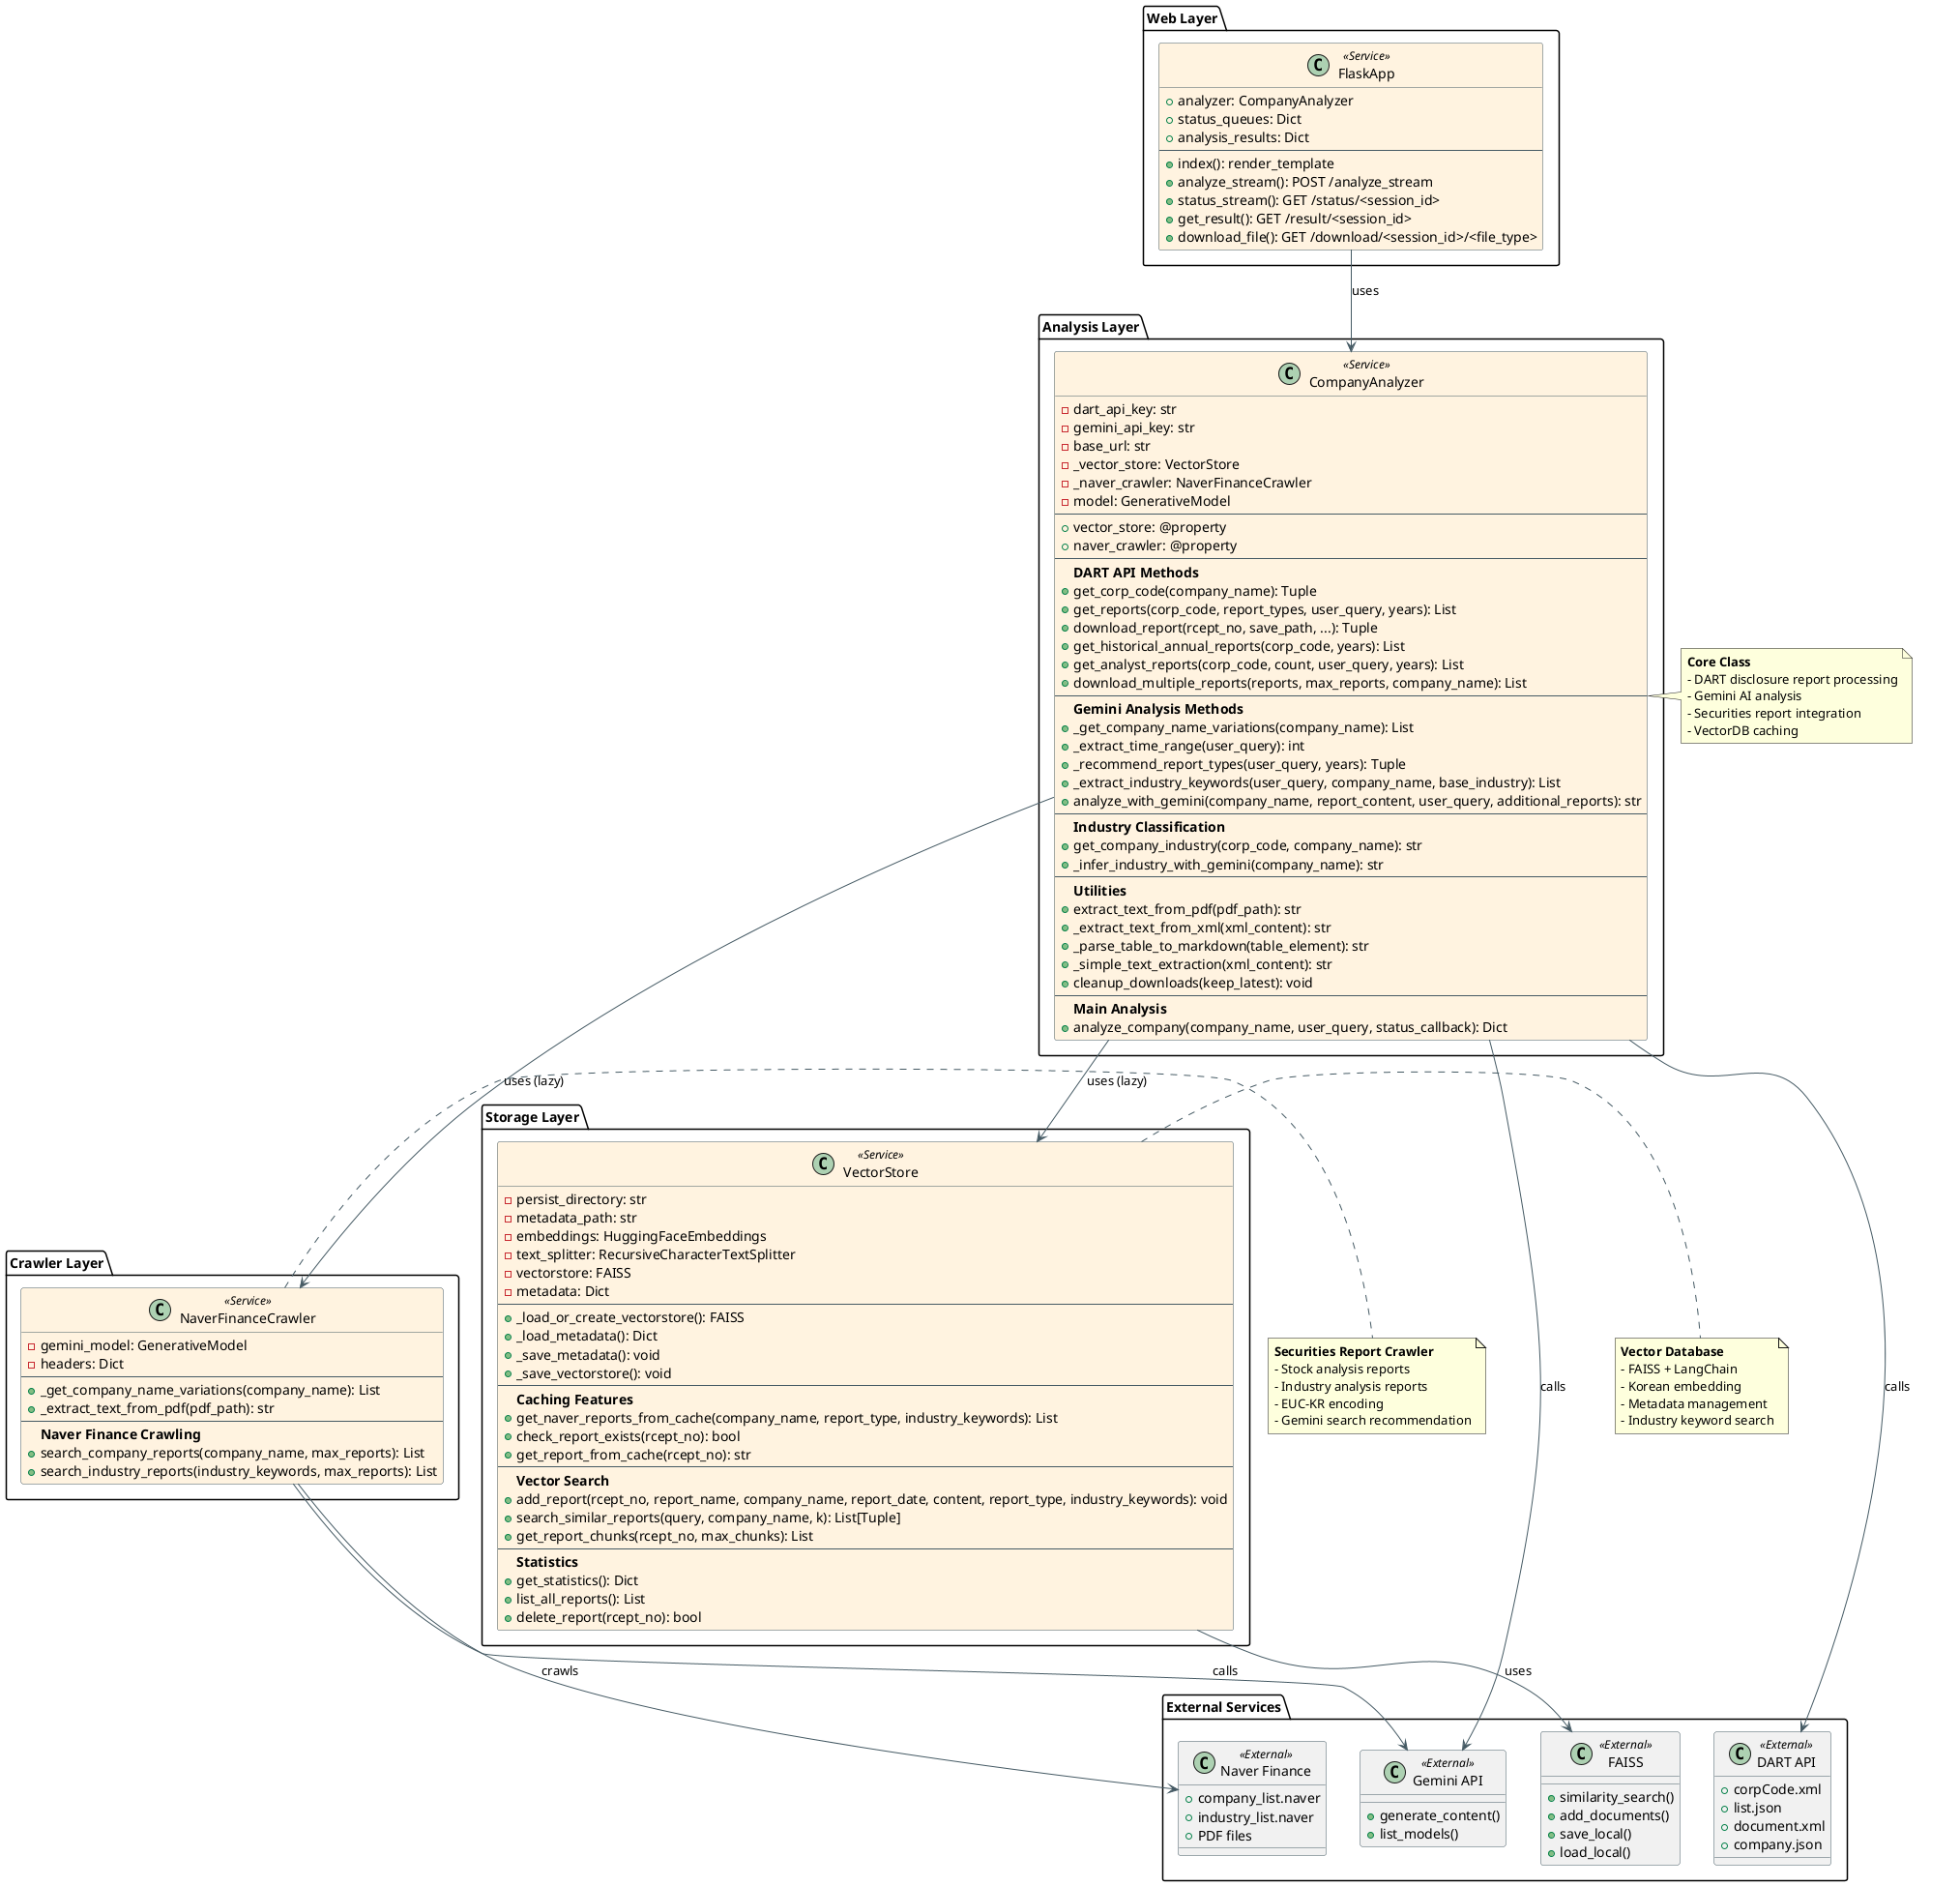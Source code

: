 @startuml CompanyAnalysisAI_ClassDiagram

!define ENTITY_COLOR #E1F5FE
!define SERVICE_COLOR #FFF3E0
!define UTIL_COLOR #F3E5F5

skinparam class {
    BackgroundColor<<Entity>> ENTITY_COLOR
    BackgroundColor<<Service>> SERVICE_COLOR
    BackgroundColor<<Util>> UTIL_COLOR
    BorderColor #455A64
    ArrowColor #455A64
}

package "Web Layer" {
    class FlaskApp <<Service>> {
        +analyzer: CompanyAnalyzer
        +status_queues: Dict
        +analysis_results: Dict
        --
        +index(): render_template
        +analyze_stream(): POST /analyze_stream
        +status_stream(): GET /status/<session_id>
        +get_result(): GET /result/<session_id>
        +download_file(): GET /download/<session_id>/<file_type>
    }
}

package "Analysis Layer" {
    class CompanyAnalyzer <<Service>> {
        -dart_api_key: str
        -gemini_api_key: str
        -base_url: str
        -_vector_store: VectorStore
        -_naver_crawler: NaverFinanceCrawler
        -model: GenerativeModel
        --
        +vector_store: @property
        +naver_crawler: @property
        --
        **DART API Methods**
        +get_corp_code(company_name): Tuple
        +get_reports(corp_code, report_types, user_query, years): List
        +download_report(rcept_no, save_path, ...): Tuple
        +get_historical_annual_reports(corp_code, years): List
        +get_analyst_reports(corp_code, count, user_query, years): List
        +download_multiple_reports(reports, max_reports, company_name): List
        --
        **Gemini Analysis Methods**
        +_get_company_name_variations(company_name): List
        +_extract_time_range(user_query): int
        +_recommend_report_types(user_query, years): Tuple
        +_extract_industry_keywords(user_query, company_name, base_industry): List
        +analyze_with_gemini(company_name, report_content, user_query, additional_reports): str
        --
        **Industry Classification**
        +get_company_industry(corp_code, company_name): str
        +_infer_industry_with_gemini(company_name): str
        --
        **Utilities**
        +extract_text_from_pdf(pdf_path): str
        +_extract_text_from_xml(xml_content): str
        +_parse_table_to_markdown(table_element): str
        +_simple_text_extraction(xml_content): str
        +cleanup_downloads(keep_latest): void
        --
        **Main Analysis**
        +analyze_company(company_name, user_query, status_callback): Dict
    }
}

package "Crawler Layer" {
    class NaverFinanceCrawler <<Service>> {
        -gemini_model: GenerativeModel
        -headers: Dict
        --
        +_get_company_name_variations(company_name): List
        +_extract_text_from_pdf(pdf_path): str
        --
        **Naver Finance Crawling**
        +search_company_reports(company_name, max_reports): List
        +search_industry_reports(industry_keywords, max_reports): List
    }
}

package "Storage Layer" {
    class VectorStore <<Service>> {
        -persist_directory: str
        -metadata_path: str
        -embeddings: HuggingFaceEmbeddings
        -text_splitter: RecursiveCharacterTextSplitter
        -vectorstore: FAISS
        -metadata: Dict
        --
        +_load_or_create_vectorstore(): FAISS
        +_load_metadata(): Dict
        +_save_metadata(): void
        +_save_vectorstore(): void
        --
        **Caching Features**
        +get_naver_reports_from_cache(company_name, report_type, industry_keywords): List
        +check_report_exists(rcept_no): bool
        +get_report_from_cache(rcept_no): str
        --
        **Vector Search**
        +add_report(rcept_no, report_name, company_name, report_date, content, report_type, industry_keywords): void
        +search_similar_reports(query, company_name, k): List[Tuple]
        +get_report_chunks(rcept_no, max_chunks): List
        --
        **Statistics**
        +get_statistics(): Dict
        +list_all_reports(): List
        +delete_report(rcept_no): bool
    }
}

package "External Services" {
    class "DART API" as DartAPI <<External>> {
        +corpCode.xml
        +list.json
        +document.xml
        +company.json
    }
    
    class "Gemini API" as GeminiAPI <<External>> {
        +generate_content()
        +list_models()
    }
    
    class "Naver Finance" as NaverFinance <<External>> {
        +company_list.naver
        +industry_list.naver
        +PDF files
    }
    
    class "FAISS" as FAISS <<External>> {
        +similarity_search()
        +add_documents()
        +save_local()
        +load_local()
    }
}

' Relationships
FlaskApp --> CompanyAnalyzer : uses
CompanyAnalyzer --> VectorStore : uses (lazy)
CompanyAnalyzer --> NaverFinanceCrawler : uses (lazy)
CompanyAnalyzer --> DartAPI : calls
CompanyAnalyzer --> GeminiAPI : calls
NaverFinanceCrawler --> NaverFinance : crawls
NaverFinanceCrawler --> GeminiAPI : calls
VectorStore --> FAISS : uses

' Key Data Flow
note right of CompanyAnalyzer
  **Core Class**
  - DART disclosure report processing
  - Gemini AI analysis
  - Securities report integration
  - VectorDB caching
end note

note right of NaverFinanceCrawler
  **Securities Report Crawler**
  - Stock analysis reports
  - Industry analysis reports
  - EUC-KR encoding
  - Gemini search recommendation
end note

note right of VectorStore
  **Vector Database**
  - FAISS + LangChain
  - Korean embedding
  - Metadata management
  - Industry keyword search
end note

@enduml
